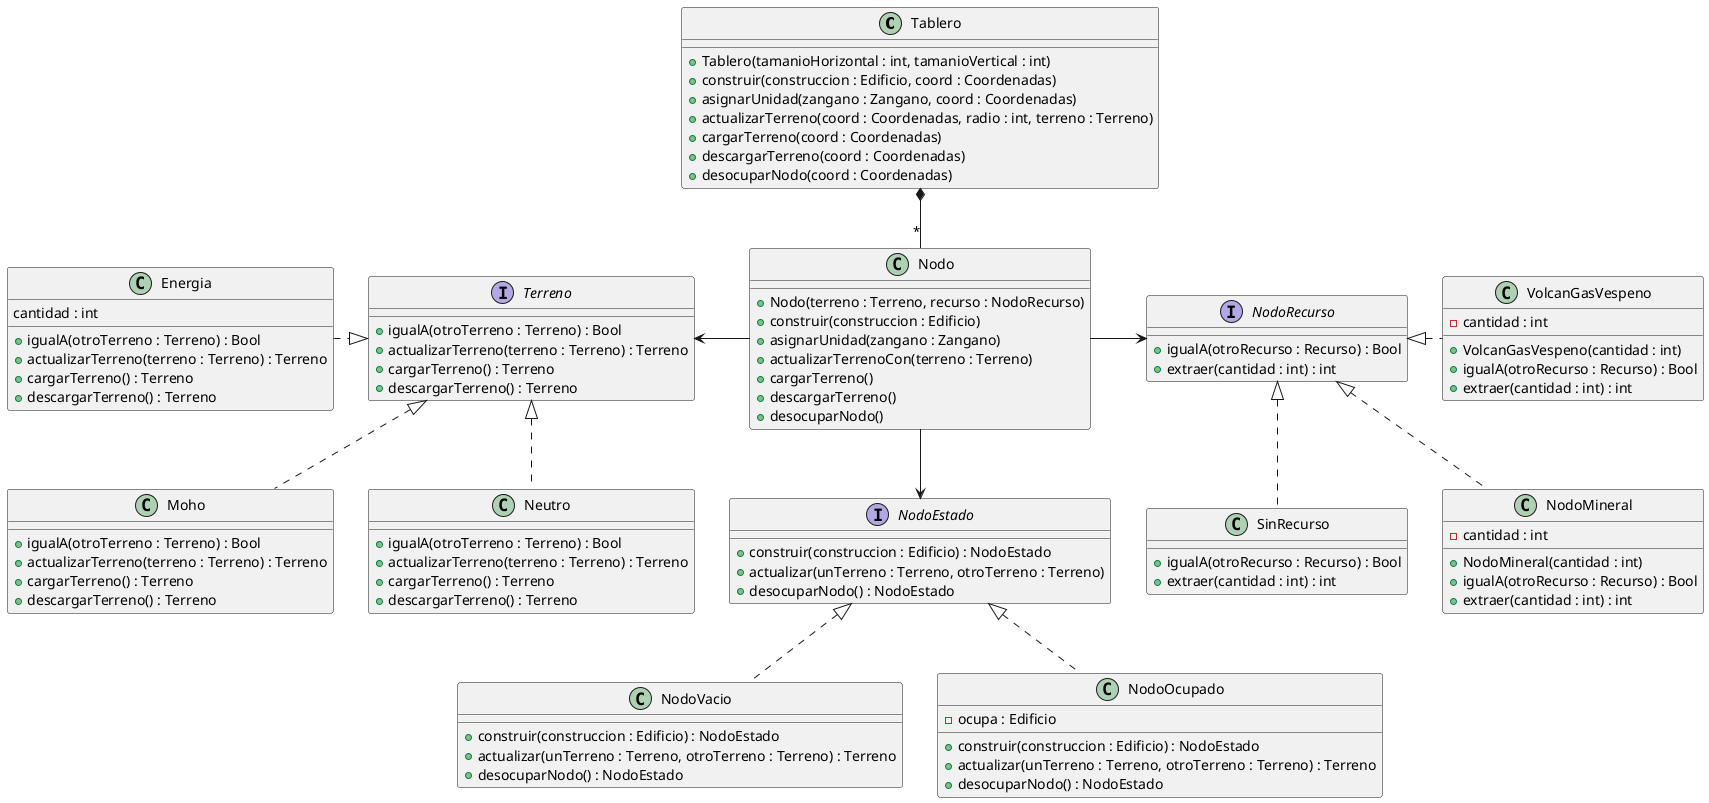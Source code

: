 @startuml

class Tablero {
    + Tablero(tamanioHorizontal : int, tamanioVertical : int)
    + construir(construccion : Edificio, coord : Coordenadas)
    + asignarUnidad(zangano : Zangano, coord : Coordenadas)
    + actualizarTerreno(coord : Coordenadas, radio : int, terreno : Terreno)
    + cargarTerreno(coord : Coordenadas)
    + descargarTerreno(coord : Coordenadas)
    + desocuparNodo(coord : Coordenadas)
}

class Nodo {
    + Nodo(terreno : Terreno, recurso : NodoRecurso)
    + construir(construccion : Edificio)
    + asignarUnidad(zangano : Zangano)
    + actualizarTerrenoCon(terreno : Terreno)
    + cargarTerreno()
    + descargarTerreno()
    + desocuparNodo()
}

interface NodoEstado {
    + construir(construccion : Edificio) : NodoEstado
    + actualizar(unTerreno : Terreno, otroTerreno : Terreno)
    + desocuparNodo() : NodoEstado
}
class NodoVacio {
    + construir(construccion : Edificio) : NodoEstado
    + actualizar(unTerreno : Terreno, otroTerreno : Terreno) : Terreno
    + desocuparNodo() : NodoEstado
}
class NodoOcupado {
    - ocupa : Edificio
    + construir(construccion : Edificio) : NodoEstado
    + actualizar(unTerreno : Terreno, otroTerreno : Terreno) : Terreno
    + desocuparNodo() : NodoEstado
}

interface Terreno {
    + igualA(otroTerreno : Terreno) : Bool
    + actualizarTerreno(terreno : Terreno) : Terreno
    + cargarTerreno() : Terreno
    + descargarTerreno() : Terreno
}
class Energia {
    cantidad : int
    + igualA(otroTerreno : Terreno) : Bool
    + actualizarTerreno(terreno : Terreno) : Terreno
    + cargarTerreno() : Terreno
    + descargarTerreno() : Terreno
}
class Moho {
    + igualA(otroTerreno : Terreno) : Bool
    + actualizarTerreno(terreno : Terreno) : Terreno
    + cargarTerreno() : Terreno
    + descargarTerreno() : Terreno
}
class Neutro {
    + igualA(otroTerreno : Terreno) : Bool
    + actualizarTerreno(terreno : Terreno) : Terreno
    + cargarTerreno() : Terreno
    + descargarTerreno() : Terreno
}

interface NodoRecurso {
    + igualA(otroRecurso : Recurso) : Bool
    + extraer(cantidad : int) : int
}
class SinRecurso {
    + igualA(otroRecurso : Recurso) : Bool
    + extraer(cantidad : int) : int
}
class NodoMineral {
    - cantidad : int
    + NodoMineral(cantidad : int)
    + igualA(otroRecurso : Recurso) : Bool
    + extraer(cantidad : int) : int
}
class VolcanGasVespeno {
    - cantidad : int
    + VolcanGasVespeno(cantidad : int)
    + igualA(otroRecurso : Recurso) : Bool
    + extraer(cantidad : int) : int
}

Tablero *-- "*" Nodo

NodoEstado <|.. NodoVacio
NodoEstado <|.. NodoOcupado

Nodo --> NodoEstado
Nodo -left> Terreno
Nodo -right> NodoRecurso

Terreno <|.left. Energia
Terreno <|.. Moho
Terreno <|.. Neutro

NodoRecurso <|.. SinRecurso
NodoRecurso <|.. NodoMineral
NodoRecurso <|.right. VolcanGasVespeno

@enduml